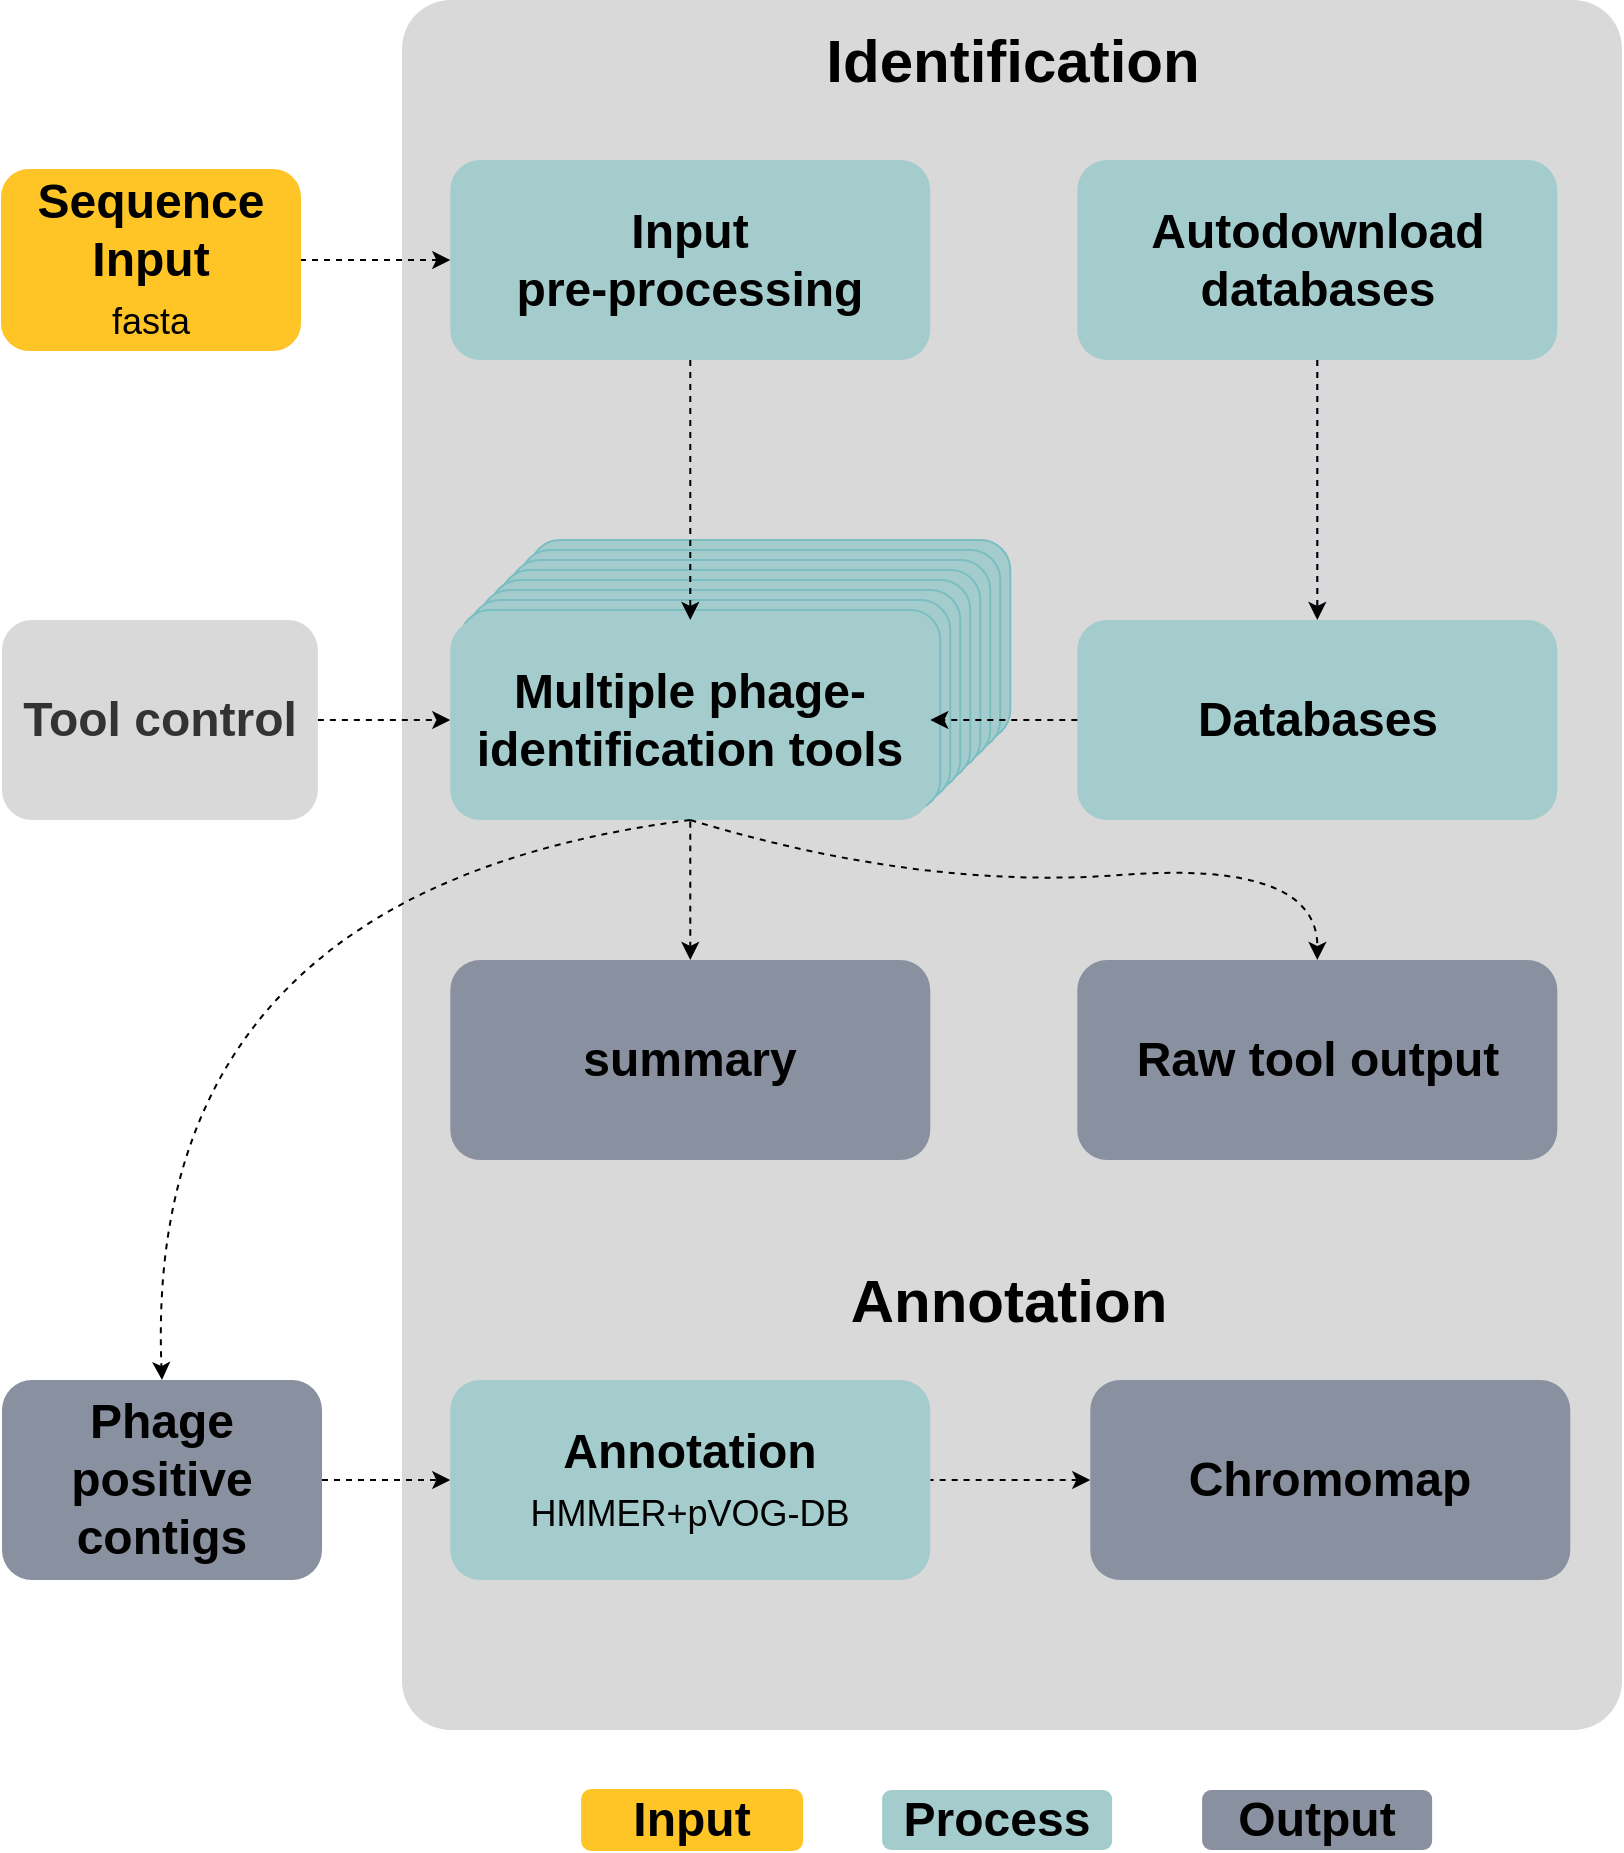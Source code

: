 <mxfile version="13.0.9">
    <diagram id="YRDW1JudoWtudxzbDTvU" name="Page-1">
        <mxGraphModel dx="-976" dy="-487" grid="1" gridSize="10" guides="1" tooltips="1" connect="1" arrows="1" fold="1" page="1" pageScale="1" pageWidth="850" pageHeight="1100" math="0" shadow="0">
            <root>
                <mxCell id="0"/>
                <mxCell id="1" parent="0"/>
                <mxCell id="130" value="" style="rounded=1;whiteSpace=wrap;html=1;strokeColor=none;fillColor=#D9D9D9;fontColor=#333333;arcSize=4;" parent="1" vertex="1">
                    <mxGeometry x="1930" y="1105" width="610" height="865" as="geometry"/>
                </mxCell>
                <mxCell id="3" value="" style="endArrow=none;html=1;dashed=1;exitX=0.5;exitY=0;exitDx=0;exitDy=0;startArrow=classic;startFill=1;endFill=0;strokeColor=none;" parent="1" target="37" edge="1">
                    <mxGeometry width="50" height="50" relative="1" as="geometry">
                        <mxPoint x="2074.14" y="1575" as="sourcePoint"/>
                        <mxPoint x="2156.14" y="1525" as="targetPoint"/>
                    </mxGeometry>
                </mxCell>
                <mxCell id="4" value="" style="endArrow=none;html=1;dashed=1;exitX=0.5;exitY=0;exitDx=0;exitDy=0;startArrow=classic;startFill=1;endFill=0;strokeColor=none;" parent="1" target="36" edge="1">
                    <mxGeometry width="50" height="50" relative="1" as="geometry">
                        <mxPoint x="2074.14" y="1575" as="sourcePoint"/>
                        <mxPoint x="2087.629" y="1520" as="targetPoint"/>
                    </mxGeometry>
                </mxCell>
                <mxCell id="5" value="" style="endArrow=none;html=1;dashed=1;exitX=0.5;exitY=0;exitDx=0;exitDy=0;startArrow=classic;startFill=1;endFill=0;strokeColor=none;" parent="1" target="35" edge="1">
                    <mxGeometry width="50" height="50" relative="1" as="geometry">
                        <mxPoint x="2074.14" y="1575" as="sourcePoint"/>
                        <mxPoint x="2090.897" y="1515" as="targetPoint"/>
                    </mxGeometry>
                </mxCell>
                <mxCell id="6" value="" style="endArrow=none;html=1;dashed=1;exitX=0.5;exitY=0;exitDx=0;exitDy=0;startArrow=classic;startFill=1;endFill=0;strokeColor=none;" parent="1" target="33" edge="1">
                    <mxGeometry width="50" height="50" relative="1" as="geometry">
                        <mxPoint x="2074.14" y="1575" as="sourcePoint"/>
                        <mxPoint x="2094.285" y="1510" as="targetPoint"/>
                    </mxGeometry>
                </mxCell>
                <mxCell id="7" value="" style="endArrow=none;html=1;dashed=1;exitX=0.5;exitY=0;exitDx=0;exitDy=0;startArrow=classic;startFill=1;endFill=0;strokeColor=none;" parent="1" target="34" edge="1">
                    <mxGeometry width="50" height="50" relative="1" as="geometry">
                        <mxPoint x="2074.14" y="1575" as="sourcePoint"/>
                        <mxPoint x="2101.372" y="1500" as="targetPoint"/>
                    </mxGeometry>
                </mxCell>
                <mxCell id="8" value="" style="endArrow=none;html=1;dashed=1;exitX=0.5;exitY=0;exitDx=0;exitDy=0;startArrow=classic;startFill=1;endFill=0;strokeColor=none;" parent="1" target="32" edge="1">
                    <mxGeometry width="50" height="50" relative="1" as="geometry">
                        <mxPoint x="2074.14" y="1575" as="sourcePoint"/>
                        <mxPoint x="2097.78" y="1505" as="targetPoint"/>
                    </mxGeometry>
                </mxCell>
                <mxCell id="9" value="" style="endArrow=none;html=1;dashed=1;exitX=0.5;exitY=0;exitDx=0;exitDy=0;startArrow=classic;startFill=1;endFill=0;strokeColor=none;" parent="1" target="31" edge="1">
                    <mxGeometry width="50" height="50" relative="1" as="geometry">
                        <mxPoint x="2074.14" y="1575" as="sourcePoint"/>
                        <mxPoint x="2121.983" y="1485" as="targetPoint"/>
                    </mxGeometry>
                </mxCell>
                <mxCell id="10" value="" style="endArrow=none;html=1;dashed=1;exitX=0.5;exitY=0;exitDx=0;exitDy=0;startArrow=classic;startFill=1;endFill=0;strokeColor=none;" parent="1" target="30" edge="1">
                    <mxGeometry width="50" height="50" relative="1" as="geometry">
                        <mxPoint x="2074.14" y="1575" as="sourcePoint"/>
                        <mxPoint x="2108.813" y="1490" as="targetPoint"/>
                    </mxGeometry>
                </mxCell>
                <mxCell id="11" value="&lt;div style=&quot;font-size: 24px&quot;&gt;&lt;span style=&quot;font-size: 24px&quot;&gt;&lt;font style=&quot;font-size: 24px&quot;&gt;Input&lt;br&gt;pre-processing&lt;br style=&quot;font-size: 24px&quot;&gt;&lt;/font&gt;&lt;/span&gt;&lt;/div&gt;" style="rounded=1;whiteSpace=wrap;html=1;strokeColor=none;fillColor=#A4CCCD;fontSize=24;fontStyle=1;fontColor=#000000;" parent="1" vertex="1">
                    <mxGeometry x="1954.14" y="1185" width="240" height="100" as="geometry"/>
                </mxCell>
                <mxCell id="12" style="edgeStyle=orthogonalEdgeStyle;rounded=0;orthogonalLoop=1;jettySize=auto;html=1;exitX=0.5;exitY=1;exitDx=0;exitDy=0;dashed=1;startArrow=none;startFill=0;endArrow=none;endFill=0;strokeColor=#6c8ebf;fillColor=#dae8fc;fontColor=#000000;" parent="1" source="14" target="29" edge="1">
                    <mxGeometry relative="1" as="geometry"/>
                </mxCell>
                <mxCell id="13" style="edgeStyle=orthogonalEdgeStyle;rounded=0;orthogonalLoop=1;jettySize=auto;html=1;entryX=0.5;entryY=0;entryDx=0;entryDy=0;endArrow=classic;endFill=1;fontSize=24;fontColor=#000000;dashed=1;strokeColor=#000000;" parent="1" source="14" target="29" edge="1">
                    <mxGeometry relative="1" as="geometry"/>
                </mxCell>
                <mxCell id="14" value="&lt;div&gt;&lt;font style=&quot;font-size: 24px&quot;&gt;&lt;span style=&quot;font-size: 24px&quot;&gt;&lt;font style=&quot;font-size: 24px&quot;&gt;Autodownload&lt;br&gt; databases&lt;/font&gt;&lt;/span&gt;&lt;/font&gt;&lt;br&gt;&lt;/div&gt;" style="rounded=1;whiteSpace=wrap;html=1;strokeColor=none;fillColor=#A4CCCD;fontSize=24;fontStyle=1;fontColor=#000000;" parent="1" vertex="1">
                    <mxGeometry x="2267.65" y="1185" width="240" height="100" as="geometry"/>
                </mxCell>
                <mxCell id="15" style="edgeStyle=orthogonalEdgeStyle;rounded=0;orthogonalLoop=1;jettySize=auto;html=1;dashed=1;strokeColor=#000000;" parent="1" source="16" target="11" edge="1">
                    <mxGeometry relative="1" as="geometry"/>
                </mxCell>
                <mxCell id="16" value="&lt;div&gt;&lt;span style=&quot;font-size: 24px&quot;&gt;&lt;font style=&quot;font-size: 24px&quot;&gt;Sequence&lt;br&gt;Input&lt;/font&gt;&lt;/span&gt;&lt;span style=&quot;font-weight: normal&quot;&gt;&lt;font style=&quot;font-size: 24px&quot;&gt;&lt;br&gt;&lt;/font&gt;&lt;font style=&quot;font-size: 18px&quot;&gt;fasta&lt;/font&gt;&lt;/span&gt;&lt;span style=&quot;font-size: 24px&quot;&gt;&lt;font style=&quot;font-size: 24px&quot;&gt;&lt;br style=&quot;font-size: 24px&quot;&gt;&lt;/font&gt;&lt;/span&gt;&lt;/div&gt;" style="rounded=1;whiteSpace=wrap;html=1;strokeColor=#FFC526;fillColor=#FFC526;fontSize=24;fontStyle=1;fontColor=#000000;" parent="1" vertex="1">
                    <mxGeometry x="1730" y="1190" width="149" height="90" as="geometry"/>
                </mxCell>
                <mxCell id="17" value="" style="edgeStyle=orthogonalEdgeStyle;rounded=0;orthogonalLoop=1;jettySize=auto;html=1;dashed=1;strokeColor=none;" parent="1" edge="1">
                    <mxGeometry relative="1" as="geometry">
                        <mxPoint x="2194.14" y="1625.0" as="sourcePoint"/>
                        <mxPoint x="2267.65" y="1600" as="targetPoint"/>
                    </mxGeometry>
                </mxCell>
                <mxCell id="18" value="" style="edgeStyle=orthogonalEdgeStyle;rounded=0;orthogonalLoop=1;jettySize=auto;html=1;fontSize=24;strokeColor=none;" parent="1" edge="1">
                    <mxGeometry relative="1" as="geometry">
                        <mxPoint x="2194.14" y="1625.0" as="sourcePoint"/>
                        <mxPoint x="2079.2" y="1625" as="targetPoint"/>
                    </mxGeometry>
                </mxCell>
                <mxCell id="136" style="edgeStyle=orthogonalEdgeStyle;rounded=0;orthogonalLoop=1;jettySize=auto;html=1;entryX=0;entryY=0.5;entryDx=0;entryDy=0;dashed=1;strokeColor=#000000;" parent="1" source="24" target="47" edge="1">
                    <mxGeometry relative="1" as="geometry"/>
                </mxCell>
                <mxCell id="24" value="&lt;font style=&quot;font-size: 24px&quot;&gt;&lt;b style=&quot;font-size: 24px&quot;&gt;Phage&lt;br&gt;positive&lt;br&gt;contigs&lt;/b&gt;&lt;/font&gt;" style="rounded=1;whiteSpace=wrap;html=1;strokeColor=none;fillColor=#89909F;fontSize=24;fontColor=#000000;" parent="1" vertex="1">
                    <mxGeometry x="1730" y="1795" width="160" height="100" as="geometry"/>
                </mxCell>
                <mxCell id="26" style="edgeStyle=orthogonalEdgeStyle;rounded=0;orthogonalLoop=1;jettySize=auto;html=1;entryX=0;entryY=0.5;entryDx=0;entryDy=0;dashed=1;startArrow=none;startFill=0;endArrow=classic;endFill=1;strokeColor=#000000;" parent="1" source="27" target="39" edge="1">
                    <mxGeometry relative="1" as="geometry"/>
                </mxCell>
                <mxCell id="27" value="Tool control" style="rounded=1;whiteSpace=wrap;html=1;fontSize=24;fontStyle=1;fontColor=#333333;fillColor=#D9D9D9;strokeColor=none;" parent="1" vertex="1">
                    <mxGeometry x="1730" y="1415" width="157.92" height="100" as="geometry"/>
                </mxCell>
                <mxCell id="28" value="" style="endArrow=none;html=1;dashed=1;exitX=0.5;exitY=0;exitDx=0;exitDy=0;startArrow=classic;startFill=1;endFill=0;entryX=0.5;entryY=1;entryDx=0;entryDy=0;strokeColor=none;" parent="1" target="39" edge="1">
                    <mxGeometry width="50" height="50" relative="1" as="geometry">
                        <mxPoint x="2074.14" y="1575" as="sourcePoint"/>
                        <mxPoint x="2089.14" y="1520" as="targetPoint"/>
                    </mxGeometry>
                </mxCell>
                <mxCell id="29" value="&lt;font style=&quot;font-size: 24px;&quot;&gt;&lt;span style=&quot;font-size: 24px;&quot;&gt;&lt;font style=&quot;font-size: 24px;&quot;&gt;Databases&lt;/font&gt;&lt;/span&gt;&lt;/font&gt;" style="rounded=1;whiteSpace=wrap;html=1;strokeColor=none;fillColor=#A4CCCD;fontSize=24;fontStyle=1;fontColor=#000000;" parent="1" vertex="1">
                    <mxGeometry x="2267.65" y="1415" width="240" height="100" as="geometry"/>
                </mxCell>
                <mxCell id="30" value="" style="rounded=1;whiteSpace=wrap;html=1;strokeColor=#7BBEC2;fillColor=#A4CCCD;fontColor=#000000;" parent="1" vertex="1">
                    <mxGeometry x="1994.14" y="1375" width="240" height="100" as="geometry"/>
                </mxCell>
                <mxCell id="31" value="" style="rounded=1;whiteSpace=wrap;html=1;strokeColor=#7BBEC2;fillColor=#A4CCCD;fontColor=#000000;" parent="1" vertex="1">
                    <mxGeometry x="1989.14" y="1380" width="240" height="100" as="geometry"/>
                </mxCell>
                <mxCell id="32" value="" style="rounded=1;whiteSpace=wrap;html=1;strokeColor=#7BBEC2;fillColor=#A4CCCD;fontColor=#000000;" parent="1" vertex="1">
                    <mxGeometry x="1984.14" y="1385" width="240" height="100" as="geometry"/>
                </mxCell>
                <mxCell id="33" value="" style="rounded=1;whiteSpace=wrap;html=1;strokeColor=#7BBEC2;fillColor=#A4CCCD;fontColor=#000000;" parent="1" vertex="1">
                    <mxGeometry x="1979.14" y="1390" width="240" height="100" as="geometry"/>
                </mxCell>
                <mxCell id="34" value="" style="rounded=1;whiteSpace=wrap;html=1;strokeColor=#7BBEC2;fillColor=#A4CCCD;fontColor=#000000;" parent="1" vertex="1">
                    <mxGeometry x="1974.14" y="1395" width="240" height="100" as="geometry"/>
                </mxCell>
                <mxCell id="35" value="" style="rounded=1;whiteSpace=wrap;html=1;strokeColor=#7BBEC2;fillColor=#A4CCCD;fontColor=#000000;" parent="1" vertex="1">
                    <mxGeometry x="1969.14" y="1400" width="240" height="100" as="geometry"/>
                </mxCell>
                <mxCell id="36" value="" style="rounded=1;whiteSpace=wrap;html=1;strokeColor=#7BBEC2;fillColor=#A4CCCD;fontColor=#000000;" parent="1" vertex="1">
                    <mxGeometry x="1964.14" y="1405" width="240" height="100" as="geometry"/>
                </mxCell>
                <mxCell id="37" value="&lt;div&gt;10&lt;/div&gt;&lt;div&gt;&lt;br&gt;&lt;/div&gt;" style="rounded=1;whiteSpace=wrap;html=1;strokeColor=#7BBEC2;fillColor=#A4CCCD;fontColor=#000000;" parent="1" vertex="1">
                    <mxGeometry x="1959.14" y="1410" width="240" height="100" as="geometry"/>
                </mxCell>
                <mxCell id="128" style="edgeStyle=none;curved=1;orthogonalLoop=1;jettySize=auto;html=1;dashed=1;startArrow=classic;startFill=1;endArrow=none;endFill=0;strokeColor=#000000;" parent="1" source="126" target="39" edge="1">
                    <mxGeometry relative="1" as="geometry"/>
                </mxCell>
                <mxCell id="39" value="&lt;font style=&quot;font-size: 24px&quot;&gt;&lt;span style=&quot;font-size: 24px&quot;&gt;Multiple phage-&lt;br&gt; identification tools&lt;/span&gt;&lt;/font&gt;" style="rounded=1;whiteSpace=wrap;html=1;strokeColor=none;fillColor=#A4CCCD;fontSize=24;fontStyle=1;fontColor=#000000;" parent="1" vertex="1">
                    <mxGeometry x="1954.14" y="1415" width="240" height="100" as="geometry"/>
                </mxCell>
                <mxCell id="40" value="&lt;b style=&quot;font-size: 24px;&quot;&gt;&lt;font style=&quot;font-size: 24px;&quot;&gt;Input&lt;/font&gt;&lt;/b&gt;" style="rounded=1;whiteSpace=wrap;html=1;fillColor=#FFC526;fontSize=24;strokeColor=#FFC526;fontColor=#000000;" parent="1" vertex="1">
                    <mxGeometry x="2020.07" y="2000" width="110" height="30" as="geometry"/>
                </mxCell>
                <mxCell id="41" value="&lt;font style=&quot;font-size: 24px;&quot;&gt;&lt;b style=&quot;font-size: 24px;&quot;&gt;Process&lt;/b&gt;&lt;/font&gt;" style="rounded=1;whiteSpace=wrap;html=1;fillColor=#A4CCCD;fontSize=24;strokeColor=none;fontColor=#000000;" parent="1" vertex="1">
                    <mxGeometry x="2170.07" y="2000" width="115" height="30" as="geometry"/>
                </mxCell>
                <mxCell id="42" value="&lt;font style=&quot;font-size: 24px;&quot;&gt;&lt;span style=&quot;font-size: 24px;&quot;&gt;Output&lt;/span&gt;&lt;/font&gt;" style="rounded=1;whiteSpace=wrap;html=1;fillColor=#89909F;fontSize=24;strokeColor=none;fontColor=#000000;fontStyle=1" parent="1" vertex="1">
                    <mxGeometry x="2330.07" y="2000" width="115" height="30" as="geometry"/>
                </mxCell>
                <mxCell id="43" style="edgeStyle=orthogonalEdgeStyle;rounded=0;orthogonalLoop=1;jettySize=auto;html=1;exitX=0;exitY=0.5;exitDx=0;exitDy=0;endArrow=classic;endFill=1;fontSize=24;fontColor=#000000;dashed=1;strokeColor=#000000;" parent="1" source="29" target="39" edge="1">
                    <mxGeometry relative="1" as="geometry"/>
                </mxCell>
                <mxCell id="44" style="edgeStyle=orthogonalEdgeStyle;rounded=0;orthogonalLoop=1;jettySize=auto;html=1;endArrow=classic;endFill=1;fontSize=24;fontColor=#000000;dashed=1;entryX=0.5;entryY=0;entryDx=0;entryDy=0;strokeColor=#000000;" parent="1" source="11" target="39" edge="1">
                    <mxGeometry relative="1" as="geometry">
                        <mxPoint x="2074" y="1405" as="targetPoint"/>
                    </mxGeometry>
                </mxCell>
                <mxCell id="123" value="" style="edgeStyle=none;curved=1;orthogonalLoop=1;jettySize=auto;html=1;dashed=1;startArrow=classic;startFill=1;endArrow=none;endFill=0;strokeColor=#000000;" parent="1" source="122" target="47" edge="1">
                    <mxGeometry relative="1" as="geometry"/>
                </mxCell>
                <mxCell id="47" value="&lt;b&gt;Annotation&lt;/b&gt;&lt;br&gt;&lt;font style=&quot;font-size: 18px&quot;&gt;HMMER+pVOG-DB&lt;/font&gt;" style="rounded=1;whiteSpace=wrap;html=1;strokeColor=none;fillColor=#A4CCCD;fontSize=24;fontColor=#000000;" parent="1" vertex="1">
                    <mxGeometry x="1954.14" y="1795" width="240" height="100" as="geometry"/>
                </mxCell>
                <mxCell id="122" value="&lt;b&gt;Chromomap&lt;/b&gt;" style="rounded=1;whiteSpace=wrap;html=1;strokeColor=none;fillColor=#89909F;fontSize=24;fontColor=#000000;" parent="1" vertex="1">
                    <mxGeometry x="2274.14" y="1795" width="240" height="100" as="geometry"/>
                </mxCell>
                <mxCell id="101" value="&lt;b&gt;&lt;font style=&quot;font-size: 30px&quot;&gt;Identification&lt;/font&gt;&lt;/b&gt;" style="text;html=1;align=center;verticalAlign=middle;resizable=0;points=[];autosize=1;fontColor=#000000;" parent="1" vertex="1">
                    <mxGeometry x="2135" y="1125" width="200" height="20" as="geometry"/>
                </mxCell>
                <mxCell id="102" value="&lt;b&gt;&lt;font style=&quot;font-size: 30px&quot;&gt;Annotation&lt;/font&gt;&lt;/b&gt;" style="text;html=1;align=center;verticalAlign=middle;resizable=0;points=[];autosize=1;fontColor=#000000;" parent="1" vertex="1">
                    <mxGeometry x="2147.57" y="1745" width="170" height="20" as="geometry"/>
                </mxCell>
                <mxCell id="109" value="" style="curved=1;endArrow=classic;html=1;exitX=0.5;exitY=1;exitDx=0;exitDy=0;entryX=0.5;entryY=0;entryDx=0;entryDy=0;dashed=1;strokeColor=#000000;" parent="1" source="39" target="24" edge="1">
                    <mxGeometry width="50" height="50" relative="1" as="geometry">
                        <mxPoint x="1940" y="1545" as="sourcePoint"/>
                        <mxPoint x="1890" y="1595" as="targetPoint"/>
                        <Array as="points">
                            <mxPoint x="1800" y="1550"/>
                        </Array>
                    </mxGeometry>
                </mxCell>
                <mxCell id="126" value="&lt;b&gt;summary&lt;/b&gt;" style="rounded=1;whiteSpace=wrap;html=1;strokeColor=none;fillColor=#89909F;fontSize=24;fontColor=#000000;" parent="1" vertex="1">
                    <mxGeometry x="1954.14" y="1585" width="240" height="100" as="geometry"/>
                </mxCell>
                <mxCell id="127" value="&lt;b&gt;Raw tool output&lt;/b&gt;" style="rounded=1;whiteSpace=wrap;html=1;strokeColor=none;fillColor=#89909F;fontSize=24;fontColor=#000000;" parent="1" vertex="1">
                    <mxGeometry x="2267.65" y="1585" width="240" height="100" as="geometry"/>
                </mxCell>
                <mxCell id="129" value="" style="curved=1;endArrow=classic;html=1;dashed=1;exitX=0.5;exitY=1;exitDx=0;exitDy=0;entryX=0.5;entryY=0;entryDx=0;entryDy=0;strokeColor=#000000;" parent="1" source="39" target="127" edge="1">
                    <mxGeometry width="50" height="50" relative="1" as="geometry">
                        <mxPoint x="2220" y="1595" as="sourcePoint"/>
                        <mxPoint x="2270" y="1545" as="targetPoint"/>
                        <Array as="points">
                            <mxPoint x="2190" y="1550"/>
                            <mxPoint x="2388" y="1535"/>
                        </Array>
                    </mxGeometry>
                </mxCell>
            </root>
        </mxGraphModel>
    </diagram>
</mxfile>